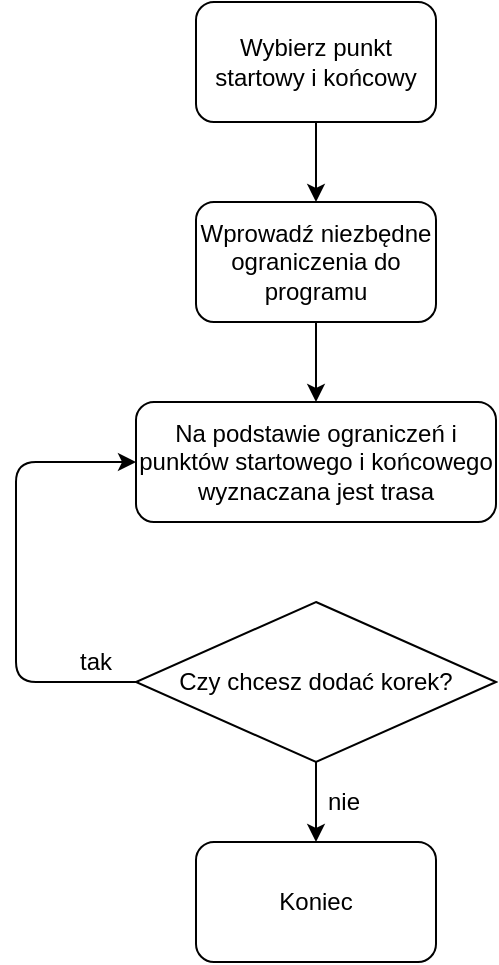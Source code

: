 <mxfile version="14.4.7" type="device"><diagram id="UpiT4txsgb4TqhhxLibj" name="Page-1"><mxGraphModel dx="1422" dy="794" grid="1" gridSize="10" guides="1" tooltips="1" connect="1" arrows="1" fold="1" page="1" pageScale="1" pageWidth="827" pageHeight="1169" math="0" shadow="0"><root><mxCell id="0"/><mxCell id="1" parent="0"/><mxCell id="DbML54q2ukliqt8v4-P1-1" value="Wybierz punkt startowy i końcowy" style="rounded=1;whiteSpace=wrap;html=1;" parent="1" vertex="1"><mxGeometry x="340" y="30" width="120" height="60" as="geometry"/></mxCell><mxCell id="DbML54q2ukliqt8v4-P1-2" value="Wprowadź niezbędne ograniczenia do programu" style="rounded=1;whiteSpace=wrap;html=1;" parent="1" vertex="1"><mxGeometry x="340" y="130" width="120" height="60" as="geometry"/></mxCell><mxCell id="DbML54q2ukliqt8v4-P1-3" value="" style="endArrow=classic;html=1;exitX=0.5;exitY=1;exitDx=0;exitDy=0;entryX=0.5;entryY=0;entryDx=0;entryDy=0;" parent="1" source="DbML54q2ukliqt8v4-P1-1" target="DbML54q2ukliqt8v4-P1-2" edge="1"><mxGeometry width="50" height="50" relative="1" as="geometry"><mxPoint x="390" y="220" as="sourcePoint"/><mxPoint x="440" y="170" as="targetPoint"/></mxGeometry></mxCell><mxCell id="DbML54q2ukliqt8v4-P1-4" value="Na podstawie ograniczeń i punktów startowego i końcowego wyznaczana jest trasa" style="rounded=1;whiteSpace=wrap;html=1;" parent="1" vertex="1"><mxGeometry x="310" y="230" width="180" height="60" as="geometry"/></mxCell><mxCell id="DbML54q2ukliqt8v4-P1-5" value="" style="endArrow=classic;html=1;exitX=0.5;exitY=1;exitDx=0;exitDy=0;entryX=0.5;entryY=0;entryDx=0;entryDy=0;" parent="1" source="DbML54q2ukliqt8v4-P1-2" target="DbML54q2ukliqt8v4-P1-4" edge="1"><mxGeometry width="50" height="50" relative="1" as="geometry"><mxPoint x="390" y="310" as="sourcePoint"/><mxPoint x="440" y="260" as="targetPoint"/></mxGeometry></mxCell><mxCell id="NZp2I2uDKklhwxvv8fM--1" value="Czy chcesz dodać korek?" style="rhombus;whiteSpace=wrap;html=1;" vertex="1" parent="1"><mxGeometry x="310" y="330" width="180" height="80" as="geometry"/></mxCell><mxCell id="NZp2I2uDKklhwxvv8fM--2" value="" style="endArrow=classic;html=1;exitX=0;exitY=0.5;exitDx=0;exitDy=0;entryX=0;entryY=0.5;entryDx=0;entryDy=0;" edge="1" parent="1" source="NZp2I2uDKklhwxvv8fM--1" target="DbML54q2ukliqt8v4-P1-4"><mxGeometry width="50" height="50" relative="1" as="geometry"><mxPoint x="390" y="320" as="sourcePoint"/><mxPoint x="440" y="270" as="targetPoint"/><Array as="points"><mxPoint x="250" y="370"/><mxPoint x="250" y="260"/></Array></mxGeometry></mxCell><mxCell id="NZp2I2uDKklhwxvv8fM--3" value="tak" style="text;html=1;strokeColor=none;fillColor=none;align=center;verticalAlign=middle;whiteSpace=wrap;rounded=0;" vertex="1" parent="1"><mxGeometry x="270" y="350" width="40" height="20" as="geometry"/></mxCell><mxCell id="NZp2I2uDKklhwxvv8fM--4" value="nie" style="text;html=1;strokeColor=none;fillColor=none;align=center;verticalAlign=middle;whiteSpace=wrap;rounded=0;" vertex="1" parent="1"><mxGeometry x="394" y="420" width="40" height="20" as="geometry"/></mxCell><mxCell id="NZp2I2uDKklhwxvv8fM--5" value="" style="endArrow=classic;html=1;exitX=0.5;exitY=1;exitDx=0;exitDy=0;" edge="1" parent="1" source="NZp2I2uDKklhwxvv8fM--1" target="NZp2I2uDKklhwxvv8fM--6"><mxGeometry width="50" height="50" relative="1" as="geometry"><mxPoint x="390" y="320" as="sourcePoint"/><mxPoint x="420" y="440" as="targetPoint"/></mxGeometry></mxCell><mxCell id="NZp2I2uDKklhwxvv8fM--6" value="Koniec" style="rounded=1;whiteSpace=wrap;html=1;" vertex="1" parent="1"><mxGeometry x="340" y="450" width="120" height="60" as="geometry"/></mxCell></root></mxGraphModel></diagram></mxfile>